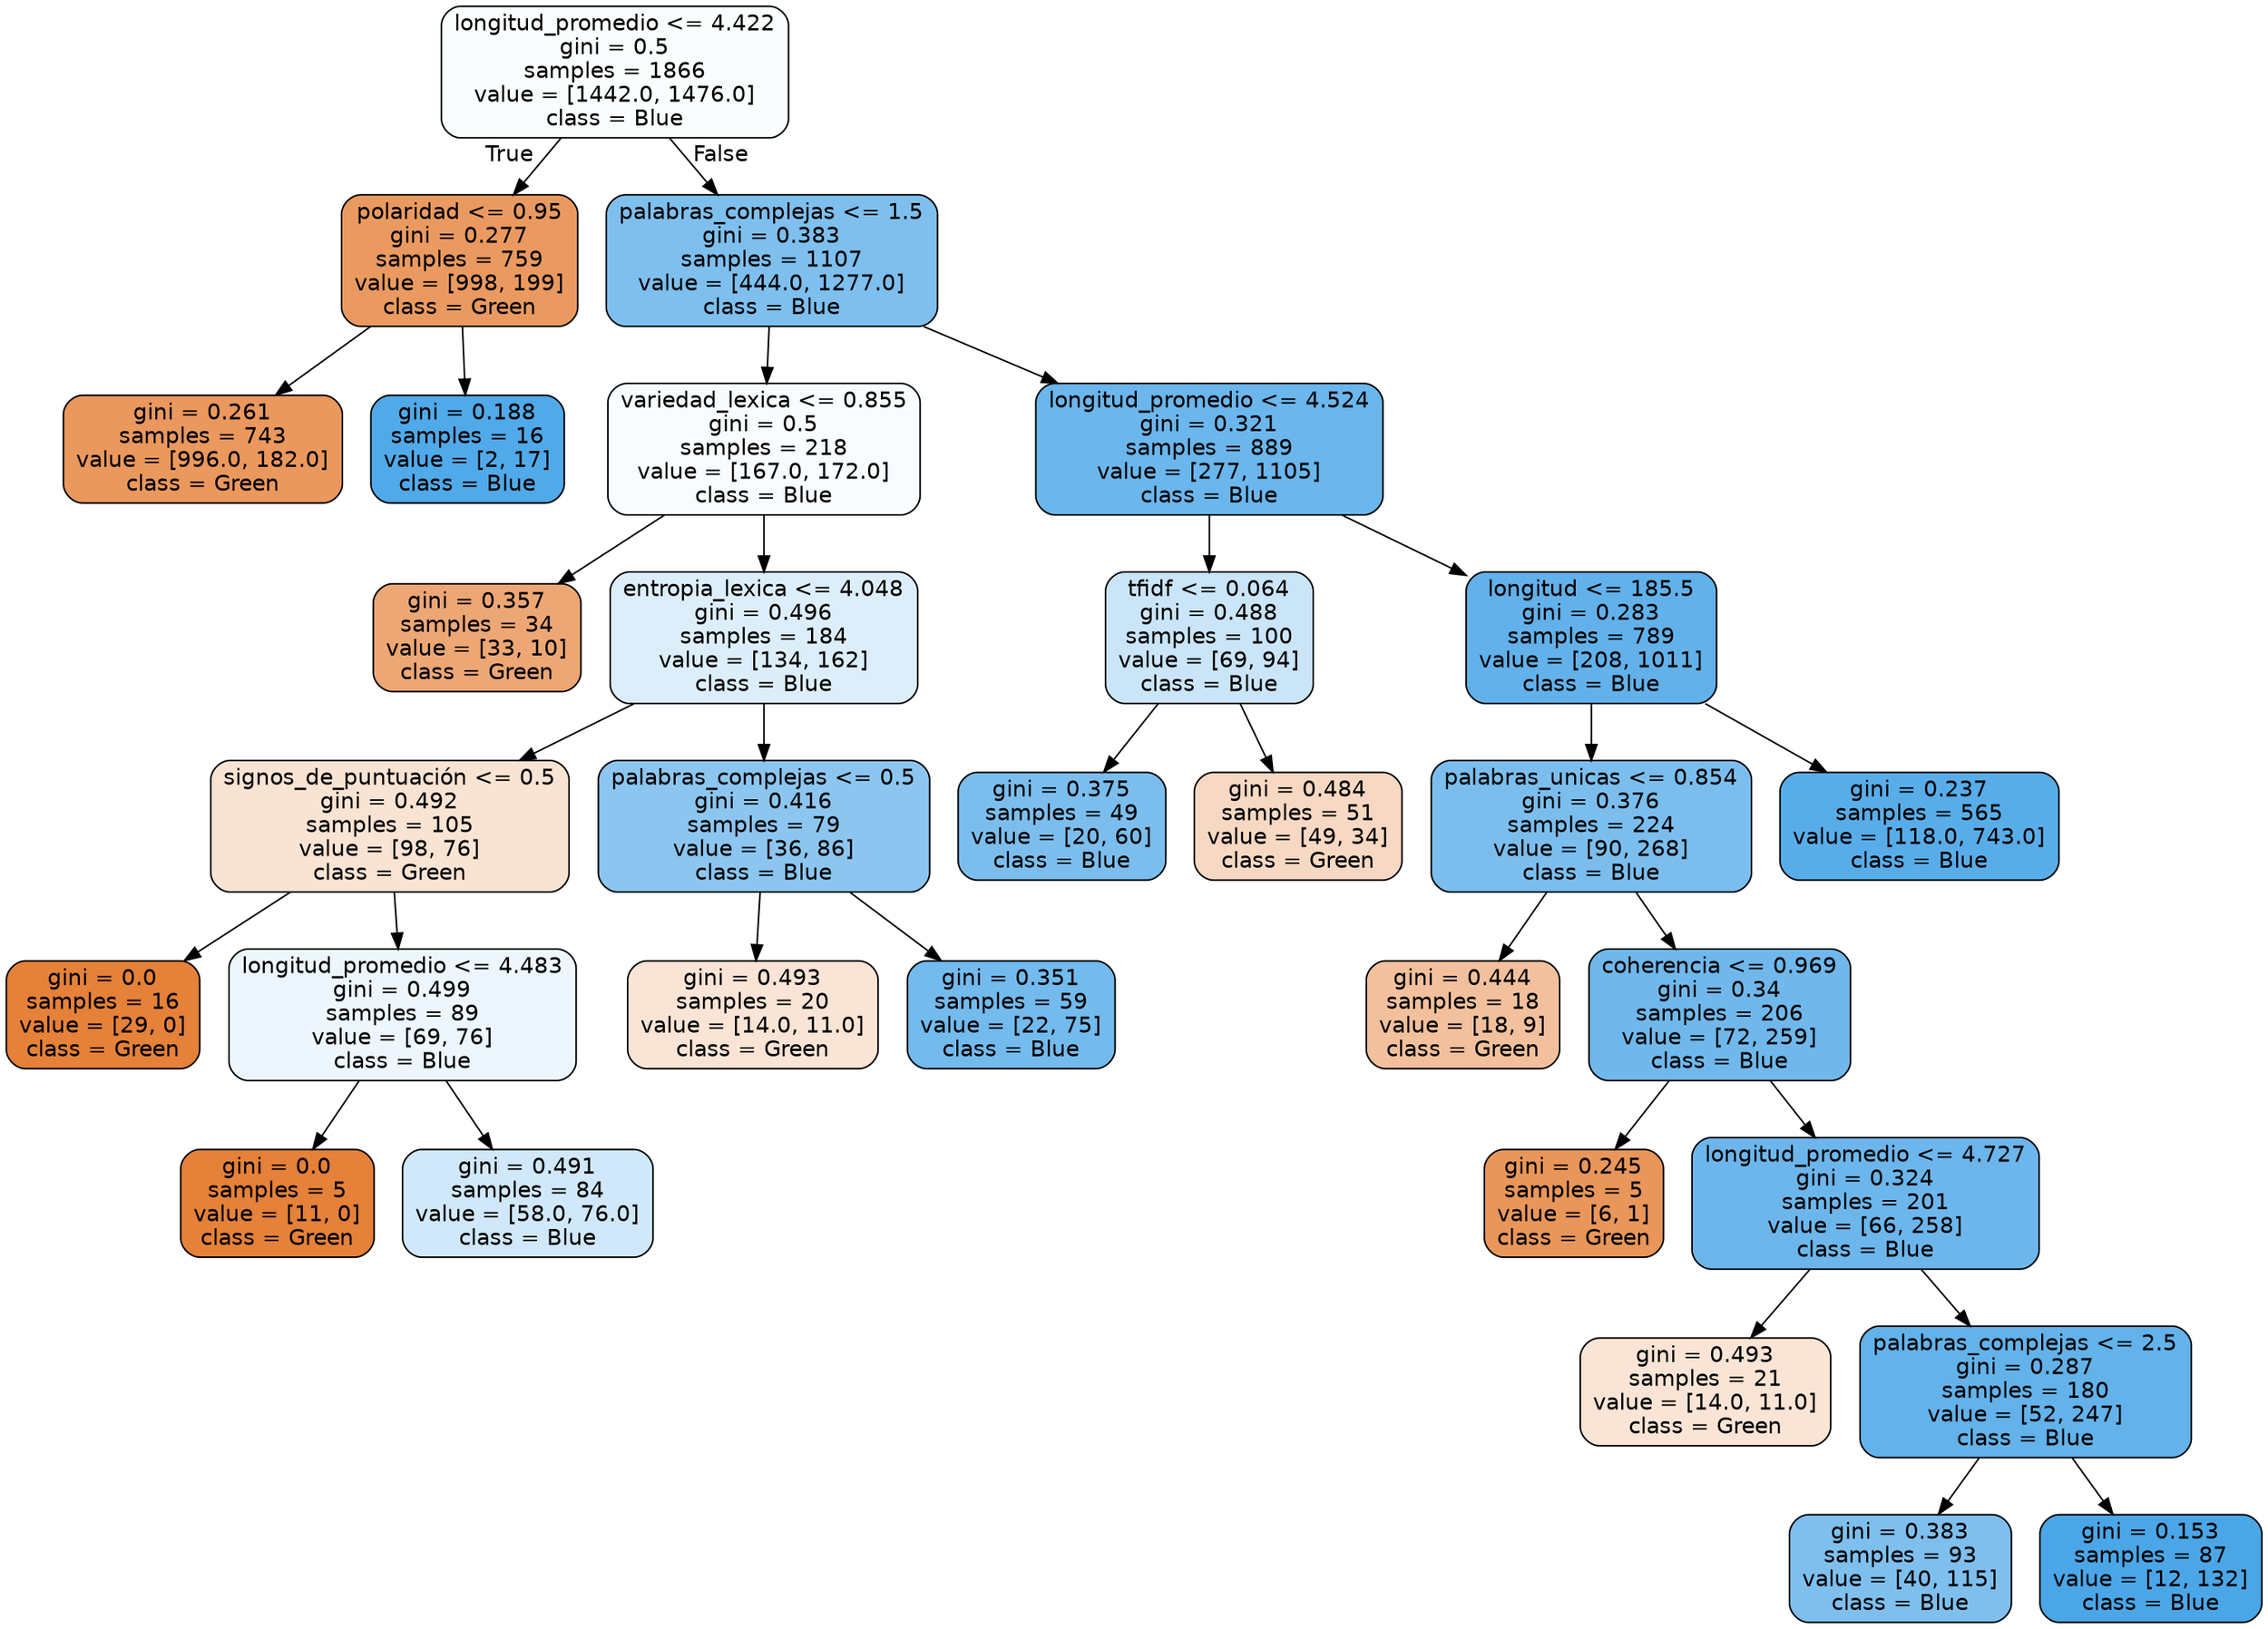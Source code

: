 digraph Tree {
node [shape=box, style="filled, rounded", color="black", fontname="helvetica"] ;
edge [fontname="helvetica"] ;
0 [label="longitud_promedio <= 4.422\ngini = 0.5\nsamples = 1866\nvalue = [1442.0, 1476.0]\nclass = Blue", fillcolor="#fafdfe"] ;
1 [label="polaridad <= 0.95\ngini = 0.277\nsamples = 759\nvalue = [998, 199]\nclass = Green", fillcolor="#ea9a60"] ;
0 -> 1 [labeldistance=2.5, labelangle=45, headlabel="True"] ;
5 [label="gini = 0.261\nsamples = 743\nvalue = [996.0, 182.0]\nclass = Green", fillcolor="#ea985d"] ;
1 -> 5 ;
6 [label="gini = 0.188\nsamples = 16\nvalue = [2, 17]\nclass = Blue", fillcolor="#50a9e8"] ;
1 -> 6 ;
2 [label="palabras_complejas <= 1.5\ngini = 0.383\nsamples = 1107\nvalue = [444.0, 1277.0]\nclass = Blue", fillcolor="#7ebfee"] ;
0 -> 2 [labeldistance=2.5, labelangle=-45, headlabel="False"] ;
3 [label="variedad_lexica <= 0.855\ngini = 0.5\nsamples = 218\nvalue = [167.0, 172.0]\nclass = Blue", fillcolor="#f9fcfe"] ;
2 -> 3 ;
11 [label="gini = 0.357\nsamples = 34\nvalue = [33, 10]\nclass = Green", fillcolor="#eda775"] ;
3 -> 11 ;
12 [label="entropia_lexica <= 4.048\ngini = 0.496\nsamples = 184\nvalue = [134, 162]\nclass = Blue", fillcolor="#ddeefb"] ;
3 -> 12 ;
13 [label="signos_de_puntuación <= 0.5\ngini = 0.492\nsamples = 105\nvalue = [98, 76]\nclass = Green", fillcolor="#f9e3d3"] ;
12 -> 13 ;
15 [label="gini = 0.0\nsamples = 16\nvalue = [29, 0]\nclass = Green", fillcolor="#e58139"] ;
13 -> 15 ;
16 [label="longitud_promedio <= 4.483\ngini = 0.499\nsamples = 89\nvalue = [69, 76]\nclass = Blue", fillcolor="#edf6fd"] ;
13 -> 16 ;
21 [label="gini = 0.0\nsamples = 5\nvalue = [11, 0]\nclass = Green", fillcolor="#e58139"] ;
16 -> 21 ;
22 [label="gini = 0.491\nsamples = 84\nvalue = [58.0, 76.0]\nclass = Blue", fillcolor="#d0e8f9"] ;
16 -> 22 ;
14 [label="palabras_complejas <= 0.5\ngini = 0.416\nsamples = 79\nvalue = [36, 86]\nclass = Blue", fillcolor="#8cc6f0"] ;
12 -> 14 ;
29 [label="gini = 0.493\nsamples = 20\nvalue = [14.0, 11.0]\nclass = Green", fillcolor="#f9e4d5"] ;
14 -> 29 ;
30 [label="gini = 0.351\nsamples = 59\nvalue = [22, 75]\nclass = Blue", fillcolor="#73baed"] ;
14 -> 30 ;
4 [label="longitud_promedio <= 4.524\ngini = 0.321\nsamples = 889\nvalue = [277, 1105]\nclass = Blue", fillcolor="#6bb6ec"] ;
2 -> 4 ;
7 [label="tfidf <= 0.064\ngini = 0.488\nsamples = 100\nvalue = [69, 94]\nclass = Blue", fillcolor="#cae5f8"] ;
4 -> 7 ;
9 [label="gini = 0.375\nsamples = 49\nvalue = [20, 60]\nclass = Blue", fillcolor="#7bbeee"] ;
7 -> 9 ;
10 [label="gini = 0.484\nsamples = 51\nvalue = [49, 34]\nclass = Green", fillcolor="#f7d8c2"] ;
7 -> 10 ;
8 [label="longitud <= 185.5\ngini = 0.283\nsamples = 789\nvalue = [208, 1011]\nclass = Blue", fillcolor="#62b1ea"] ;
4 -> 8 ;
17 [label="palabras_unicas <= 0.854\ngini = 0.376\nsamples = 224\nvalue = [90, 268]\nclass = Blue", fillcolor="#7bbeee"] ;
8 -> 17 ;
19 [label="gini = 0.444\nsamples = 18\nvalue = [18, 9]\nclass = Green", fillcolor="#f2c09c"] ;
17 -> 19 ;
20 [label="coherencia <= 0.969\ngini = 0.34\nsamples = 206\nvalue = [72, 259]\nclass = Blue", fillcolor="#70b8ec"] ;
17 -> 20 ;
23 [label="gini = 0.245\nsamples = 5\nvalue = [6, 1]\nclass = Green", fillcolor="#e9965a"] ;
20 -> 23 ;
24 [label="longitud_promedio <= 4.727\ngini = 0.324\nsamples = 201\nvalue = [66, 258]\nclass = Blue", fillcolor="#6cb6ec"] ;
20 -> 24 ;
25 [label="gini = 0.493\nsamples = 21\nvalue = [14.0, 11.0]\nclass = Green", fillcolor="#f9e4d5"] ;
24 -> 25 ;
26 [label="palabras_complejas <= 2.5\ngini = 0.287\nsamples = 180\nvalue = [52, 247]\nclass = Blue", fillcolor="#63b2ea"] ;
24 -> 26 ;
27 [label="gini = 0.383\nsamples = 93\nvalue = [40, 115]\nclass = Blue", fillcolor="#7ebfee"] ;
26 -> 27 ;
28 [label="gini = 0.153\nsamples = 87\nvalue = [12, 132]\nclass = Blue", fillcolor="#4ba6e7"] ;
26 -> 28 ;
18 [label="gini = 0.237\nsamples = 565\nvalue = [118.0, 743.0]\nclass = Blue", fillcolor="#58ade9"] ;
8 -> 18 ;
}